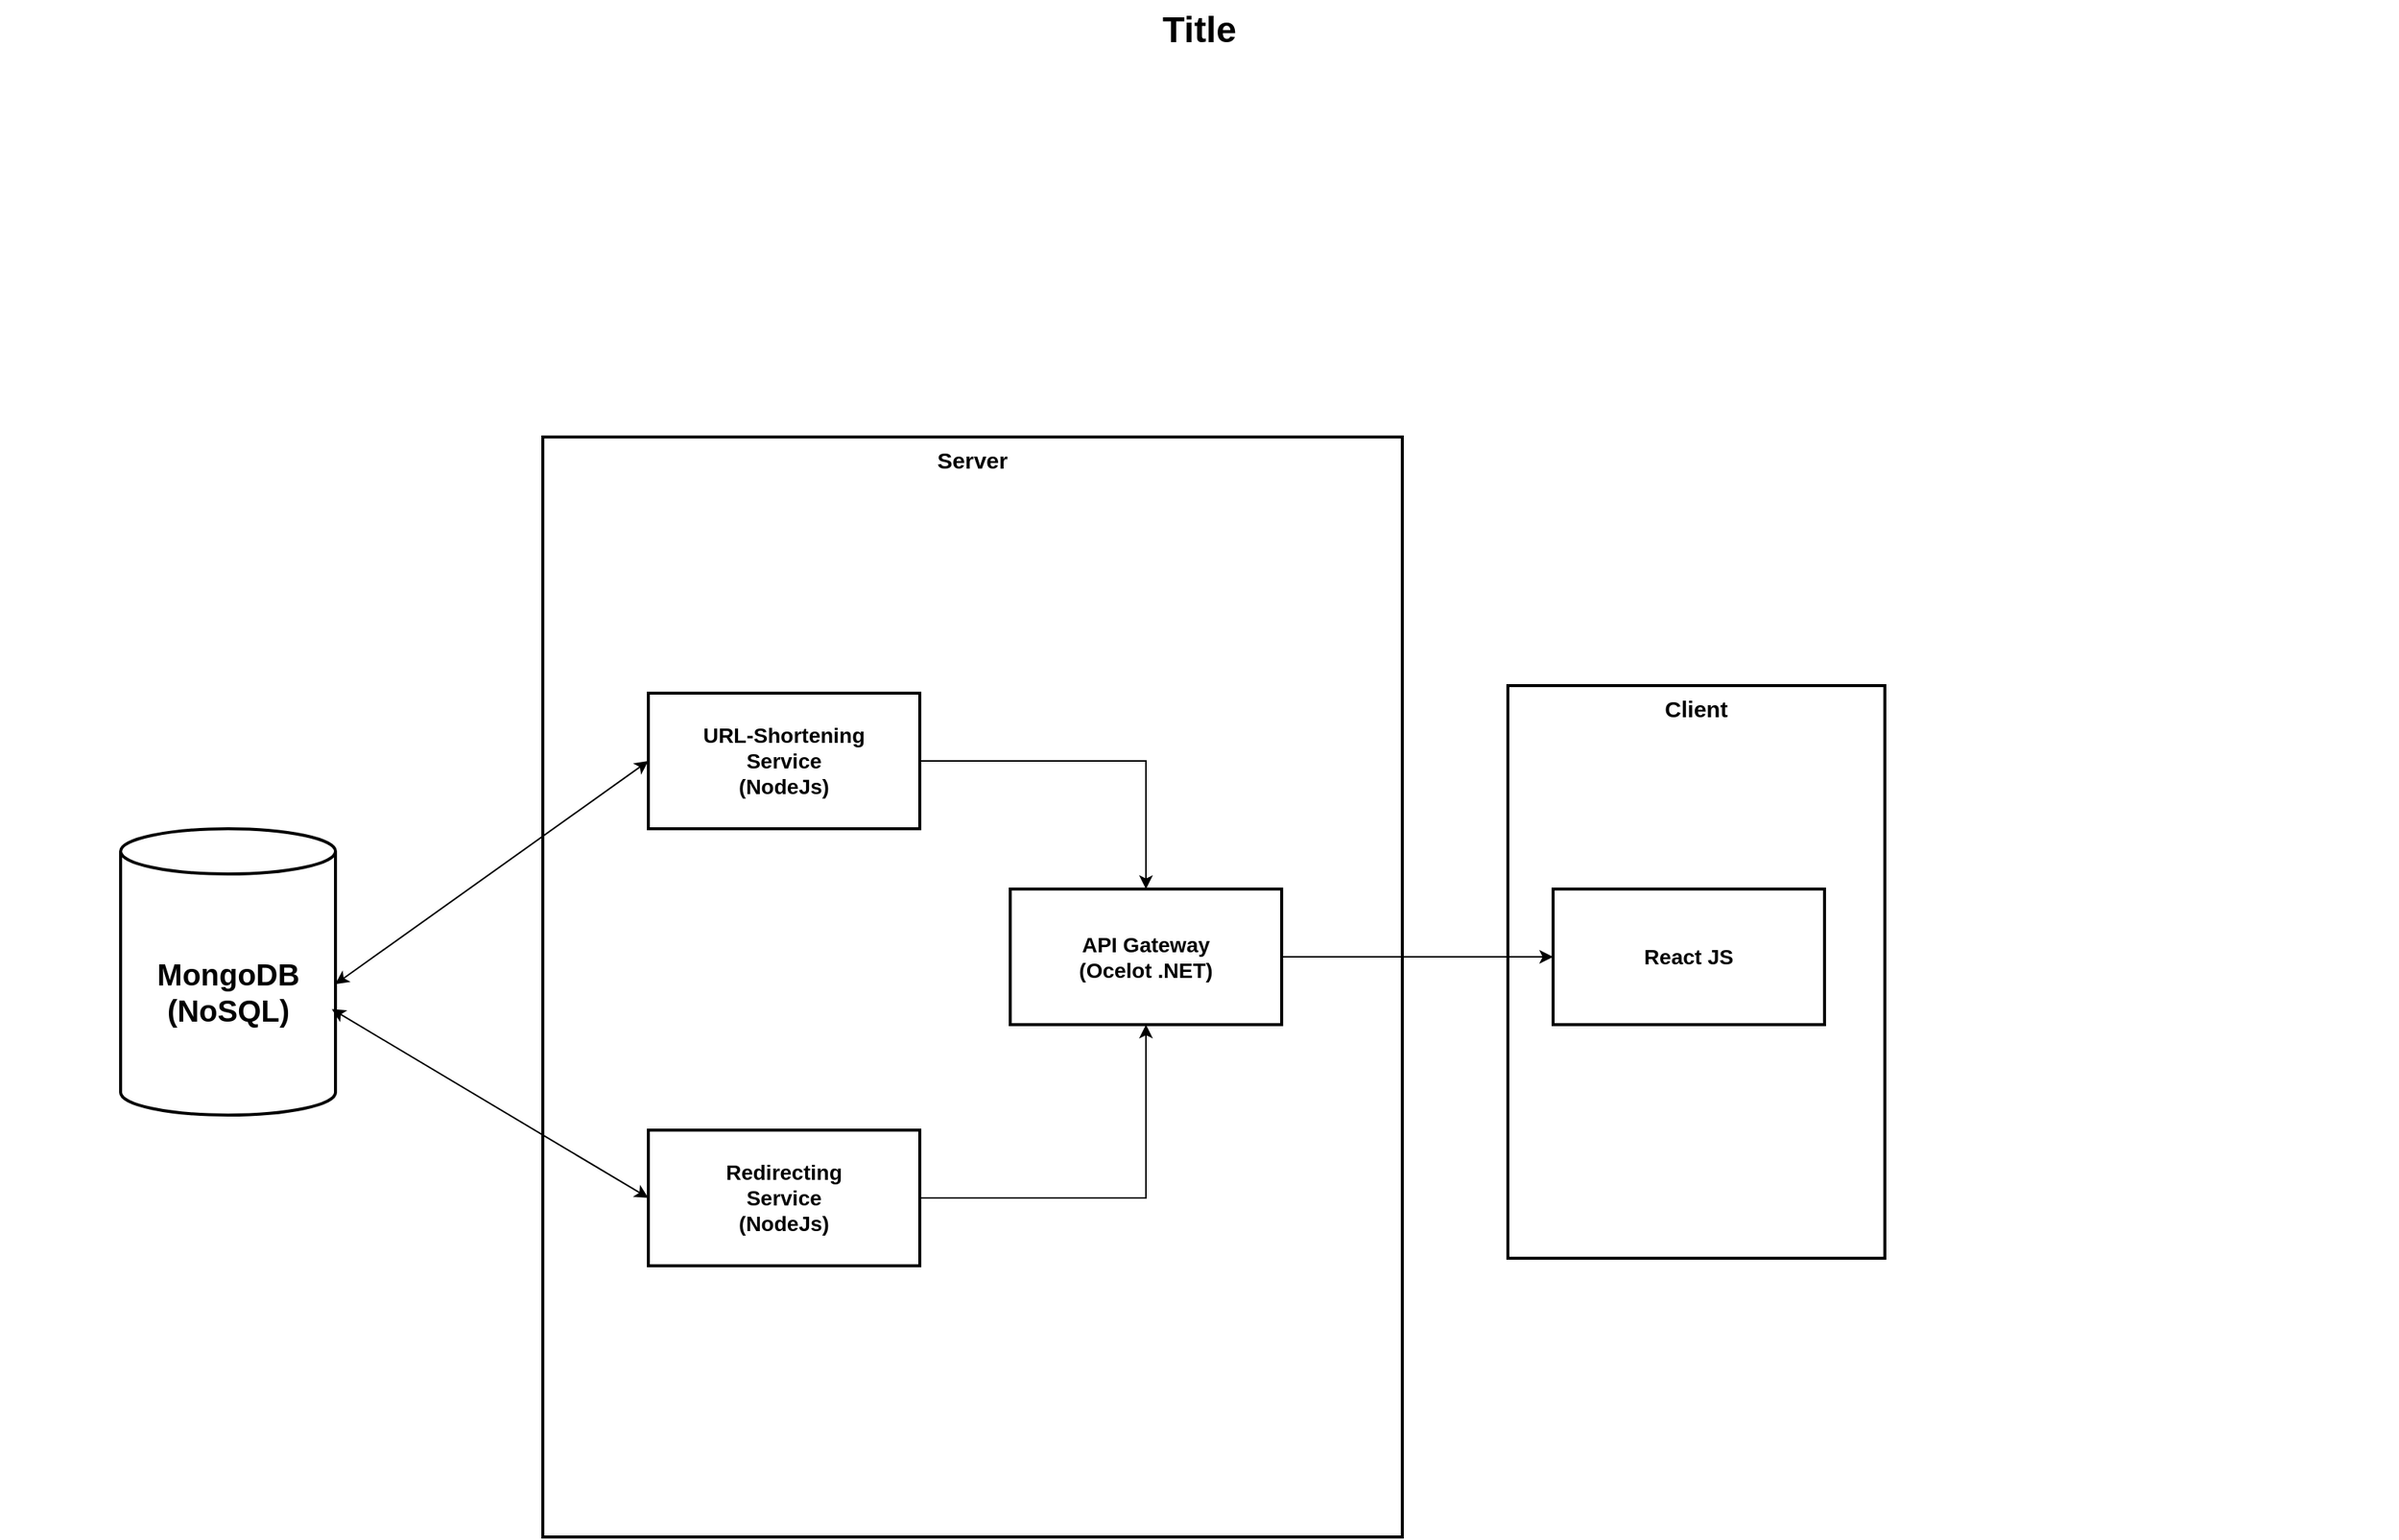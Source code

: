 <mxfile version="24.7.5">
  <diagram name="Page-1" id="74b105a0-9070-1c63-61bc-23e55f88626e">
    <mxGraphModel dx="1687" dy="908" grid="1" gridSize="10" guides="1" tooltips="1" connect="1" arrows="1" fold="1" page="1" pageScale="1.5" pageWidth="1169" pageHeight="826" background="none" math="0" shadow="0">
      <root>
        <mxCell id="0" style=";html=1;" />
        <mxCell id="1" style=";html=1;" parent="0" />
        <mxCell id="10b056a9c633e61c-30" value="Title" style="text;strokeColor=none;fillColor=none;html=1;fontSize=24;fontStyle=1;verticalAlign=middle;align=center;" parent="1" vertex="1">
          <mxGeometry x="80" y="40" width="1590" height="40" as="geometry" />
        </mxCell>
        <mxCell id="XV3cAcyTehocmHuWpAyz-3" value="Client" style="rounded=0;whiteSpace=wrap;html=1;strokeWidth=2;verticalAlign=top;fontSize=15;fontStyle=1" vertex="1" parent="1">
          <mxGeometry x="1080" y="495" width="250" height="380" as="geometry" />
        </mxCell>
        <mxCell id="XV3cAcyTehocmHuWpAyz-4" value="Server" style="rounded=0;whiteSpace=wrap;html=1;strokeWidth=2;verticalAlign=top;fontSize=15;fontStyle=1" vertex="1" parent="1">
          <mxGeometry x="440" y="330" width="570" height="730" as="geometry" />
        </mxCell>
        <mxCell id="XV3cAcyTehocmHuWpAyz-5" value="MongoDB&lt;div&gt;(NoSQL)&lt;/div&gt;" style="shape=cylinder3;whiteSpace=wrap;html=1;boundedLbl=1;backgroundOutline=1;size=15;strokeWidth=2;fontStyle=1;fontSize=20;" vertex="1" parent="1">
          <mxGeometry x="160" y="590" width="142.5" height="190" as="geometry" />
        </mxCell>
        <mxCell id="XV3cAcyTehocmHuWpAyz-6" value="React JS" style="rounded=0;whiteSpace=wrap;html=1;fontSize=14;fontStyle=1;strokeWidth=2;" vertex="1" parent="1">
          <mxGeometry x="1110" y="630" width="180" height="90" as="geometry" />
        </mxCell>
        <mxCell id="XV3cAcyTehocmHuWpAyz-11" style="edgeStyle=orthogonalEdgeStyle;rounded=0;orthogonalLoop=1;jettySize=auto;html=1;" edge="1" parent="1" source="XV3cAcyTehocmHuWpAyz-8" target="XV3cAcyTehocmHuWpAyz-10">
          <mxGeometry relative="1" as="geometry" />
        </mxCell>
        <mxCell id="XV3cAcyTehocmHuWpAyz-8" value="URL-Shortening&lt;div&gt;Service&lt;/div&gt;&lt;div&gt;(NodeJs)&lt;/div&gt;" style="rounded=0;whiteSpace=wrap;html=1;fontSize=14;fontStyle=1;strokeWidth=2;" vertex="1" parent="1">
          <mxGeometry x="510" y="500" width="180" height="90" as="geometry" />
        </mxCell>
        <mxCell id="XV3cAcyTehocmHuWpAyz-12" style="edgeStyle=orthogonalEdgeStyle;rounded=0;orthogonalLoop=1;jettySize=auto;html=1;entryX=0.5;entryY=1;entryDx=0;entryDy=0;" edge="1" parent="1" source="XV3cAcyTehocmHuWpAyz-9" target="XV3cAcyTehocmHuWpAyz-10">
          <mxGeometry relative="1" as="geometry" />
        </mxCell>
        <mxCell id="XV3cAcyTehocmHuWpAyz-9" value="Redirecting&lt;div&gt;Service&lt;/div&gt;&lt;div&gt;(NodeJs)&lt;/div&gt;" style="rounded=0;whiteSpace=wrap;html=1;fontSize=14;fontStyle=1;strokeWidth=2;" vertex="1" parent="1">
          <mxGeometry x="510" y="790" width="180" height="90" as="geometry" />
        </mxCell>
        <mxCell id="XV3cAcyTehocmHuWpAyz-10" value="&lt;div&gt;API Gateway&lt;/div&gt;&lt;div&gt;(Ocelot .NET)&lt;/div&gt;" style="rounded=0;whiteSpace=wrap;html=1;fontSize=14;fontStyle=1;strokeWidth=2;" vertex="1" parent="1">
          <mxGeometry x="750" y="630" width="180" height="90" as="geometry" />
        </mxCell>
        <mxCell id="XV3cAcyTehocmHuWpAyz-13" style="edgeStyle=orthogonalEdgeStyle;rounded=0;orthogonalLoop=1;jettySize=auto;html=1;entryX=0;entryY=0.5;entryDx=0;entryDy=0;" edge="1" parent="1" source="XV3cAcyTehocmHuWpAyz-10" target="XV3cAcyTehocmHuWpAyz-6">
          <mxGeometry relative="1" as="geometry" />
        </mxCell>
        <mxCell id="XV3cAcyTehocmHuWpAyz-17" value="" style="endArrow=classic;startArrow=classic;html=1;rounded=0;entryX=0;entryY=0.5;entryDx=0;entryDy=0;exitX=0.999;exitY=0.543;exitDx=0;exitDy=0;exitPerimeter=0;" edge="1" parent="1" source="XV3cAcyTehocmHuWpAyz-5" target="XV3cAcyTehocmHuWpAyz-8">
          <mxGeometry width="50" height="50" relative="1" as="geometry">
            <mxPoint x="360" y="640" as="sourcePoint" />
            <mxPoint x="410" y="590" as="targetPoint" />
          </mxGeometry>
        </mxCell>
        <mxCell id="XV3cAcyTehocmHuWpAyz-18" value="" style="endArrow=classic;startArrow=classic;html=1;rounded=0;entryX=0;entryY=0.5;entryDx=0;entryDy=0;exitX=0.983;exitY=0.63;exitDx=0;exitDy=0;exitPerimeter=0;" edge="1" parent="1" source="XV3cAcyTehocmHuWpAyz-5" target="XV3cAcyTehocmHuWpAyz-9">
          <mxGeometry width="50" height="50" relative="1" as="geometry">
            <mxPoint x="340" y="850" as="sourcePoint" />
            <mxPoint x="390" y="800" as="targetPoint" />
          </mxGeometry>
        </mxCell>
      </root>
    </mxGraphModel>
  </diagram>
</mxfile>

